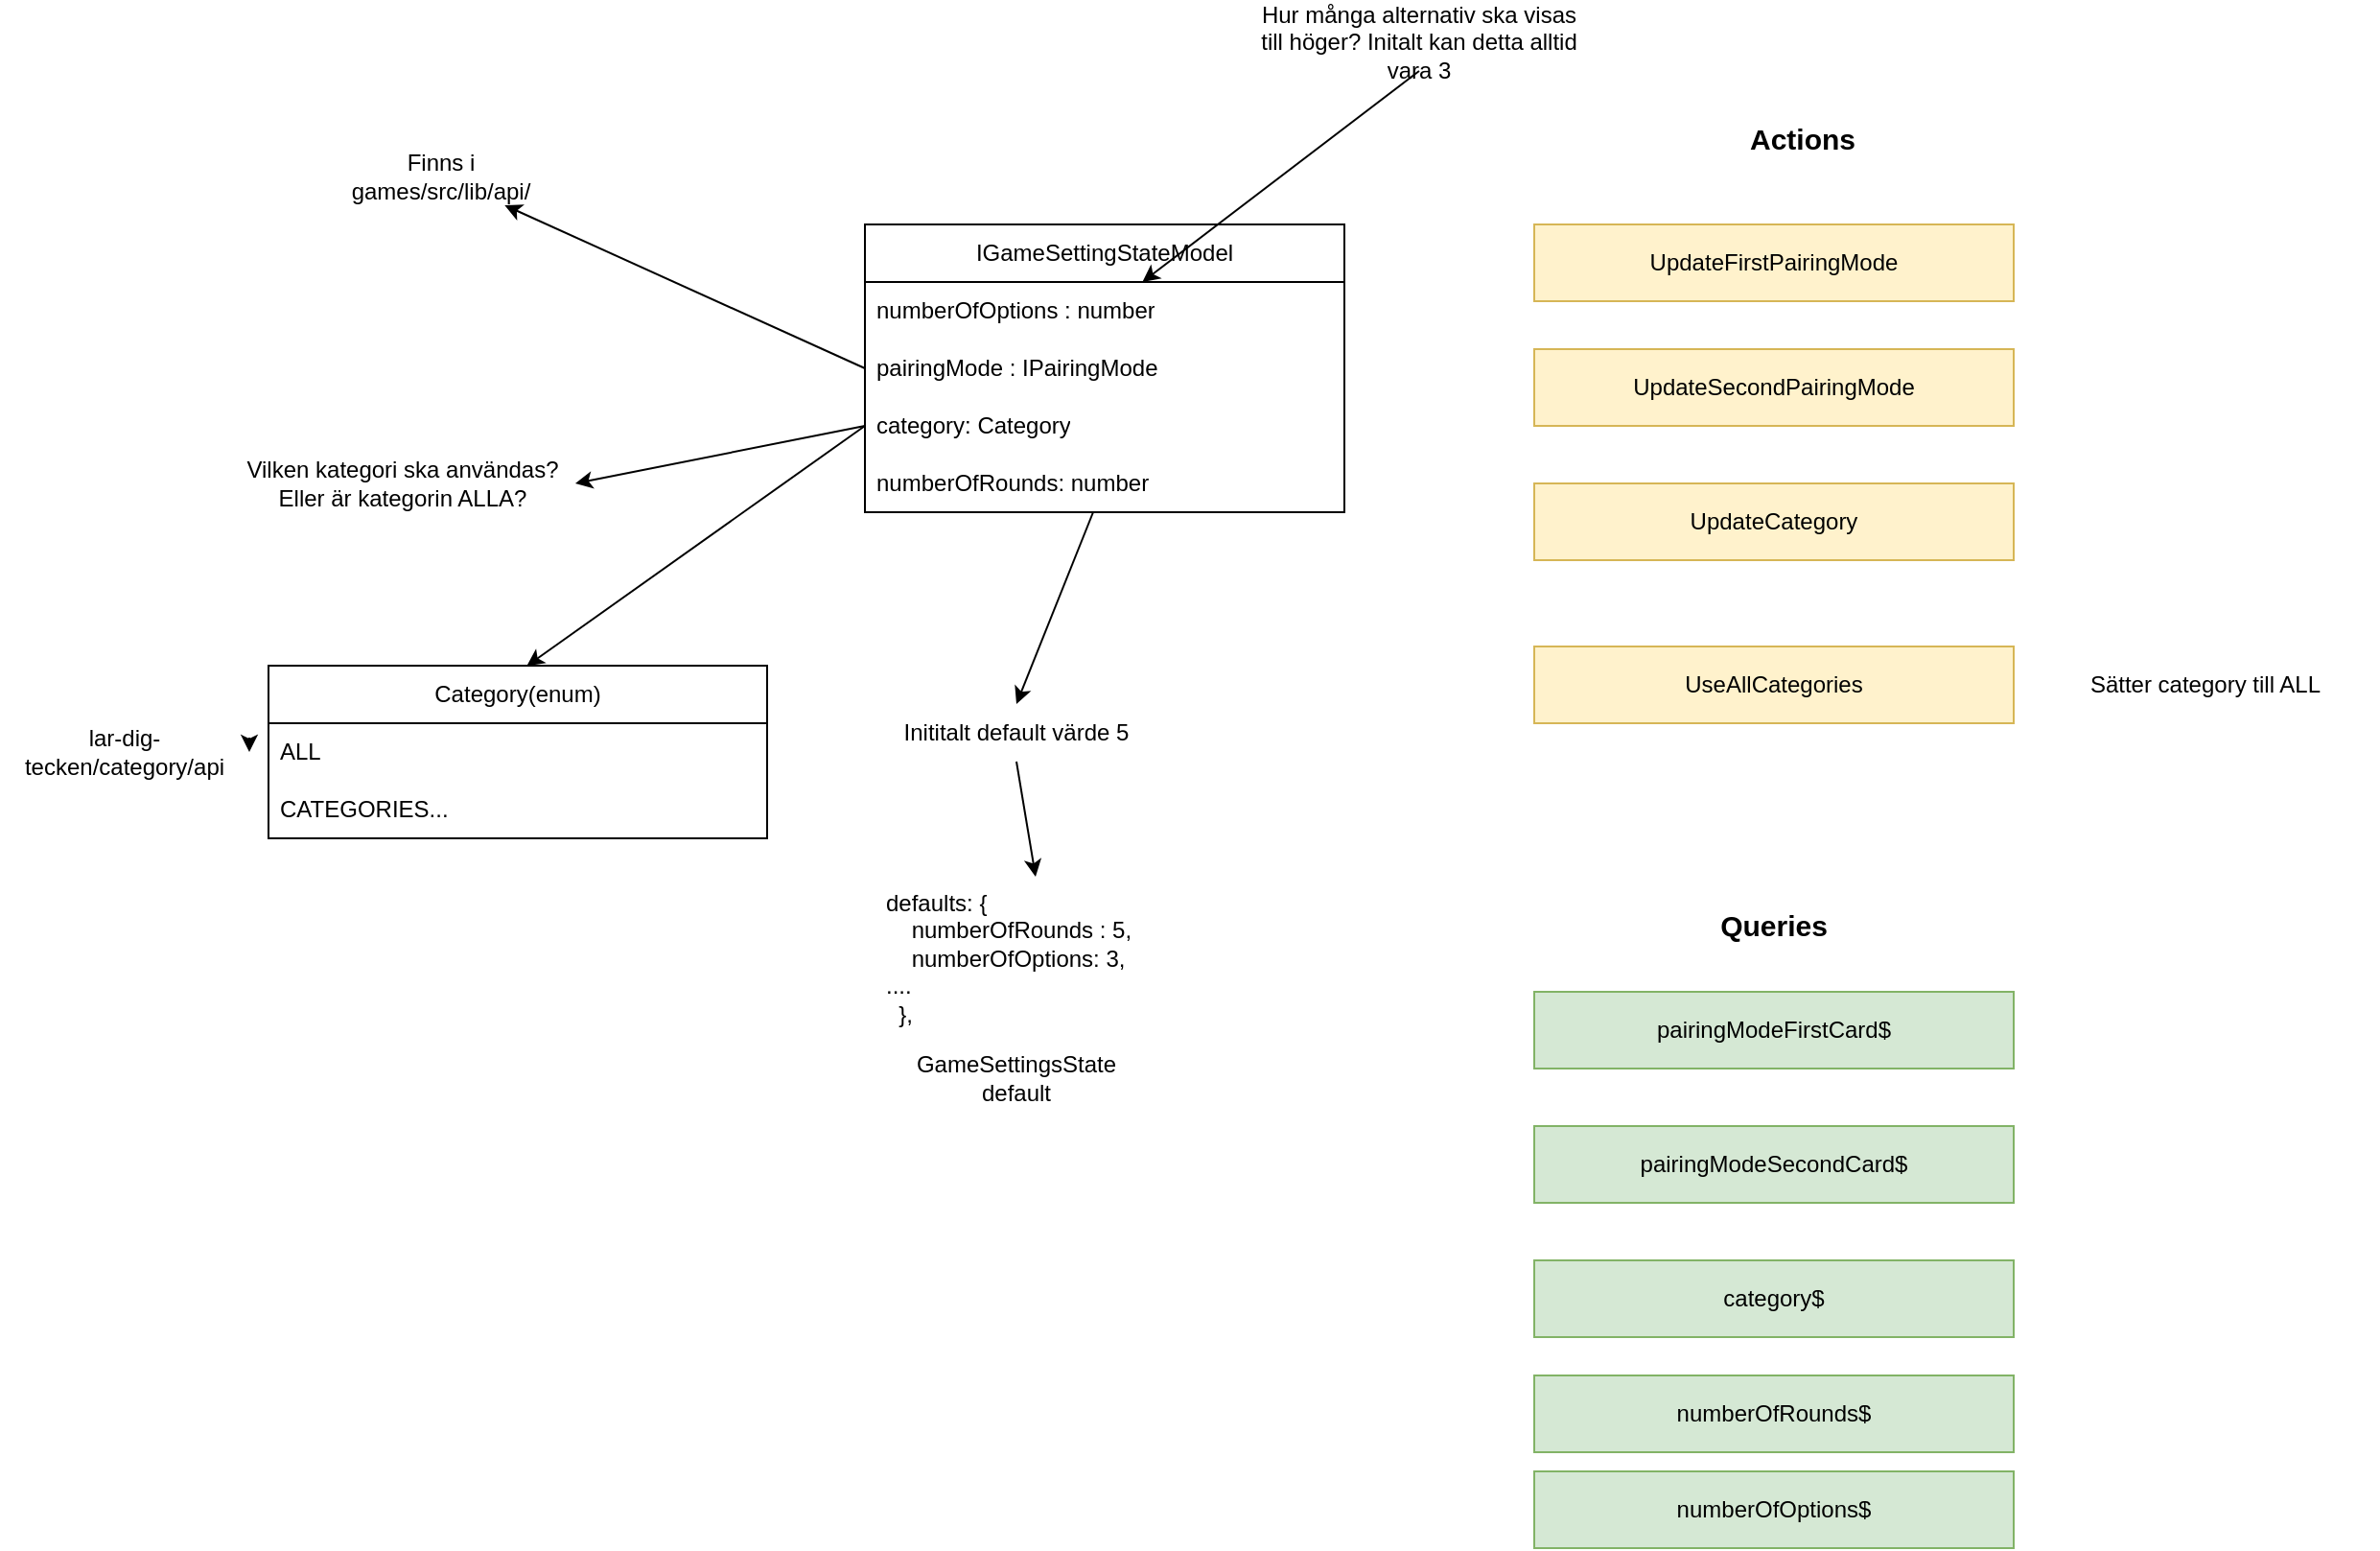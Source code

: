 <mxfile version="26.0.4">
  <diagram name="Page-1" id="s5rMhTjdRxjyFMEfEs4i">
    <mxGraphModel dx="2887" dy="825" grid="1" gridSize="10" guides="1" tooltips="1" connect="1" arrows="1" fold="1" page="1" pageScale="1" pageWidth="850" pageHeight="1100" math="0" shadow="0">
      <root>
        <mxCell id="0" />
        <mxCell id="1" parent="0" />
        <object label="IGameSettingStateModel" test="" id="faZzzhadOM_wpmxJfnYH-6">
          <mxCell style="swimlane;fontStyle=0;childLayout=stackLayout;horizontal=1;startSize=30;horizontalStack=0;resizeParent=1;resizeParentMax=0;resizeLast=0;collapsible=1;marginBottom=0;whiteSpace=wrap;html=1;" vertex="1" parent="1">
            <mxGeometry x="41" y="160" width="250" height="150" as="geometry" />
          </mxCell>
        </object>
        <mxCell id="faZzzhadOM_wpmxJfnYH-7" value="numberOfOptions : number" style="text;strokeColor=none;fillColor=none;align=left;verticalAlign=middle;spacingLeft=4;spacingRight=4;overflow=hidden;points=[[0,0.5],[1,0.5]];portConstraint=eastwest;rotatable=0;whiteSpace=wrap;html=1;" vertex="1" parent="faZzzhadOM_wpmxJfnYH-6">
          <mxGeometry y="30" width="250" height="30" as="geometry" />
        </mxCell>
        <mxCell id="faZzzhadOM_wpmxJfnYH-8" value="pairingMode : IPairingMode" style="text;strokeColor=none;fillColor=none;align=left;verticalAlign=middle;spacingLeft=4;spacingRight=4;overflow=hidden;points=[[0,0.5],[1,0.5]];portConstraint=eastwest;rotatable=0;whiteSpace=wrap;html=1;" vertex="1" parent="faZzzhadOM_wpmxJfnYH-6">
          <mxGeometry y="60" width="250" height="30" as="geometry" />
        </mxCell>
        <object label="category: Category" selectedCategory="Category" id="faZzzhadOM_wpmxJfnYH-9">
          <mxCell style="text;strokeColor=none;fillColor=none;align=left;verticalAlign=middle;spacingLeft=4;spacingRight=4;overflow=hidden;points=[[0,0.5],[1,0.5]];portConstraint=eastwest;rotatable=0;whiteSpace=wrap;html=1;" vertex="1" parent="faZzzhadOM_wpmxJfnYH-6">
            <mxGeometry y="90" width="250" height="30" as="geometry" />
          </mxCell>
        </object>
        <object label="numberOfRounds: number" selectedCategory="Category" id="faZzzhadOM_wpmxJfnYH-27">
          <mxCell style="text;strokeColor=none;fillColor=none;align=left;verticalAlign=middle;spacingLeft=4;spacingRight=4;overflow=hidden;points=[[0,0.5],[1,0.5]];portConstraint=eastwest;rotatable=0;whiteSpace=wrap;html=1;" vertex="1" parent="faZzzhadOM_wpmxJfnYH-6">
            <mxGeometry y="120" width="250" height="30" as="geometry" />
          </mxCell>
        </object>
        <mxCell id="faZzzhadOM_wpmxJfnYH-14" value="" style="endArrow=classic;html=1;rounded=0;exitX=0;exitY=0.5;exitDx=0;exitDy=0;" edge="1" parent="1" source="faZzzhadOM_wpmxJfnYH-8" target="faZzzhadOM_wpmxJfnYH-15">
          <mxGeometry width="50" height="50" relative="1" as="geometry">
            <mxPoint x="-140" y="220" as="sourcePoint" />
            <mxPoint x="50" y="240" as="targetPoint" />
          </mxGeometry>
        </mxCell>
        <mxCell id="faZzzhadOM_wpmxJfnYH-15" value="Finns i games/src/lib/api/" style="text;html=1;align=center;verticalAlign=middle;whiteSpace=wrap;rounded=0;" vertex="1" parent="1">
          <mxGeometry x="-230" y="120" width="100" height="30" as="geometry" />
        </mxCell>
        <mxCell id="faZzzhadOM_wpmxJfnYH-16" value="Hur många alternativ ska visas till höger? Initalt kan detta alltid vara 3" style="text;html=1;align=center;verticalAlign=middle;whiteSpace=wrap;rounded=0;" vertex="1" parent="1">
          <mxGeometry x="240" y="50" width="180" height="30" as="geometry" />
        </mxCell>
        <mxCell id="faZzzhadOM_wpmxJfnYH-17" value="" style="endArrow=classic;html=1;rounded=0;exitX=0.5;exitY=1;exitDx=0;exitDy=0;" edge="1" parent="1" source="faZzzhadOM_wpmxJfnYH-16" target="faZzzhadOM_wpmxJfnYH-7">
          <mxGeometry width="50" height="50" relative="1" as="geometry">
            <mxPoint x="150" y="120" as="sourcePoint" />
            <mxPoint x="200" y="70" as="targetPoint" />
          </mxGeometry>
        </mxCell>
        <mxCell id="faZzzhadOM_wpmxJfnYH-18" value="Category(enum)" style="swimlane;fontStyle=0;childLayout=stackLayout;horizontal=1;startSize=30;horizontalStack=0;resizeParent=1;resizeParentMax=0;resizeLast=0;collapsible=1;marginBottom=0;whiteSpace=wrap;html=1;" vertex="1" parent="1">
          <mxGeometry x="-270" y="390" width="260" height="90" as="geometry" />
        </mxCell>
        <mxCell id="faZzzhadOM_wpmxJfnYH-19" value="ALL" style="text;strokeColor=none;fillColor=none;align=left;verticalAlign=middle;spacingLeft=4;spacingRight=4;overflow=hidden;points=[[0,0.5],[1,0.5]];portConstraint=eastwest;rotatable=0;whiteSpace=wrap;html=1;" vertex="1" parent="faZzzhadOM_wpmxJfnYH-18">
          <mxGeometry y="30" width="260" height="30" as="geometry" />
        </mxCell>
        <mxCell id="faZzzhadOM_wpmxJfnYH-20" value="CATEGORIES..." style="text;strokeColor=none;fillColor=none;align=left;verticalAlign=middle;spacingLeft=4;spacingRight=4;overflow=hidden;points=[[0,0.5],[1,0.5]];portConstraint=eastwest;rotatable=0;whiteSpace=wrap;html=1;" vertex="1" parent="faZzzhadOM_wpmxJfnYH-18">
          <mxGeometry y="60" width="260" height="30" as="geometry" />
        </mxCell>
        <mxCell id="faZzzhadOM_wpmxJfnYH-22" value="lar-dig-tecken/category/api" style="text;html=1;align=center;verticalAlign=middle;whiteSpace=wrap;rounded=0;" vertex="1" parent="1">
          <mxGeometry x="-410" y="420" width="130" height="30" as="geometry" />
        </mxCell>
        <mxCell id="faZzzhadOM_wpmxJfnYH-23" style="edgeStyle=orthogonalEdgeStyle;rounded=0;orthogonalLoop=1;jettySize=auto;html=1;exitX=1;exitY=0.25;exitDx=0;exitDy=0;entryX=1;entryY=0.5;entryDx=0;entryDy=0;" edge="1" parent="1" source="faZzzhadOM_wpmxJfnYH-22" target="faZzzhadOM_wpmxJfnYH-22">
          <mxGeometry relative="1" as="geometry" />
        </mxCell>
        <mxCell id="faZzzhadOM_wpmxJfnYH-25" value="Vilken kategori ska användas? Eller är kategorin ALLA?" style="text;html=1;align=center;verticalAlign=middle;whiteSpace=wrap;rounded=0;" vertex="1" parent="1">
          <mxGeometry x="-290" y="280" width="180" height="30" as="geometry" />
        </mxCell>
        <mxCell id="faZzzhadOM_wpmxJfnYH-26" value="" style="endArrow=classic;html=1;rounded=0;entryX=1;entryY=0.5;entryDx=0;entryDy=0;exitX=0;exitY=0.5;exitDx=0;exitDy=0;" edge="1" parent="1" source="faZzzhadOM_wpmxJfnYH-9" target="faZzzhadOM_wpmxJfnYH-25">
          <mxGeometry width="50" height="50" relative="1" as="geometry">
            <mxPoint x="-40" y="420" as="sourcePoint" />
            <mxPoint x="10" y="370" as="targetPoint" />
          </mxGeometry>
        </mxCell>
        <mxCell id="faZzzhadOM_wpmxJfnYH-28" value="Inititalt default värde 5" style="text;html=1;align=center;verticalAlign=middle;whiteSpace=wrap;rounded=0;" vertex="1" parent="1">
          <mxGeometry x="30" y="410" width="180" height="30" as="geometry" />
        </mxCell>
        <mxCell id="faZzzhadOM_wpmxJfnYH-29" value="" style="endArrow=classic;html=1;rounded=0;entryX=0.5;entryY=0;entryDx=0;entryDy=0;" edge="1" parent="1" source="faZzzhadOM_wpmxJfnYH-27" target="faZzzhadOM_wpmxJfnYH-28">
          <mxGeometry width="50" height="50" relative="1" as="geometry">
            <mxPoint x="50" y="275" as="sourcePoint" />
            <mxPoint x="-20" y="345" as="targetPoint" />
          </mxGeometry>
        </mxCell>
        <mxCell id="faZzzhadOM_wpmxJfnYH-31" value="" style="endArrow=classic;html=1;rounded=0;entryX=0.518;entryY=0.002;entryDx=0;entryDy=0;entryPerimeter=0;exitX=0;exitY=0.5;exitDx=0;exitDy=0;" edge="1" parent="1" source="faZzzhadOM_wpmxJfnYH-9" target="faZzzhadOM_wpmxJfnYH-18">
          <mxGeometry width="50" height="50" relative="1" as="geometry">
            <mxPoint x="330" y="310" as="sourcePoint" />
            <mxPoint x="380" y="260" as="targetPoint" />
          </mxGeometry>
        </mxCell>
        <mxCell id="faZzzhadOM_wpmxJfnYH-33" value="UpdateFirstPairingMode" style="text;html=1;align=center;verticalAlign=middle;whiteSpace=wrap;rounded=0;fillColor=#fff2cc;strokeColor=#d6b656;" vertex="1" parent="1">
          <mxGeometry x="390" y="160" width="250" height="40" as="geometry" />
        </mxCell>
        <mxCell id="faZzzhadOM_wpmxJfnYH-34" value="UpdateSecond&lt;span style=&quot;background-color: transparent; color: light-dark(rgb(0, 0, 0), rgb(255, 255, 255));&quot;&gt;PairingMode&lt;/span&gt;" style="text;html=1;align=center;verticalAlign=middle;whiteSpace=wrap;rounded=0;fillColor=#fff2cc;strokeColor=#d6b656;" vertex="1" parent="1">
          <mxGeometry x="390" y="225" width="250" height="40" as="geometry" />
        </mxCell>
        <mxCell id="faZzzhadOM_wpmxJfnYH-35" value="UpdateCategory" style="text;html=1;align=center;verticalAlign=middle;whiteSpace=wrap;rounded=0;fillColor=#fff2cc;strokeColor=#d6b656;" vertex="1" parent="1">
          <mxGeometry x="390" y="295" width="250" height="40" as="geometry" />
        </mxCell>
        <mxCell id="faZzzhadOM_wpmxJfnYH-36" value="Actions" style="text;html=1;align=center;verticalAlign=middle;whiteSpace=wrap;rounded=0;fontStyle=1;fontSize=15;" vertex="1" parent="1">
          <mxGeometry x="500" y="100" width="60" height="30" as="geometry" />
        </mxCell>
        <mxCell id="faZzzhadOM_wpmxJfnYH-37" value="Queries" style="text;html=1;align=center;verticalAlign=middle;whiteSpace=wrap;rounded=0;fontStyle=1;fontSize=15;" vertex="1" parent="1">
          <mxGeometry x="485" y="510" width="60" height="30" as="geometry" />
        </mxCell>
        <mxCell id="faZzzhadOM_wpmxJfnYH-38" value="pairingModeFirstCard$" style="text;html=1;align=center;verticalAlign=middle;whiteSpace=wrap;rounded=0;fillColor=#d5e8d4;strokeColor=#82b366;" vertex="1" parent="1">
          <mxGeometry x="390" y="560" width="250" height="40" as="geometry" />
        </mxCell>
        <mxCell id="faZzzhadOM_wpmxJfnYH-39" value="pairingModeSecondCard$" style="text;html=1;align=center;verticalAlign=middle;whiteSpace=wrap;rounded=0;fillColor=#d5e8d4;strokeColor=#82b366;" vertex="1" parent="1">
          <mxGeometry x="390" y="630" width="250" height="40" as="geometry" />
        </mxCell>
        <mxCell id="faZzzhadOM_wpmxJfnYH-40" value="category$" style="text;html=1;align=center;verticalAlign=middle;whiteSpace=wrap;rounded=0;fillColor=#d5e8d4;strokeColor=#82b366;" vertex="1" parent="1">
          <mxGeometry x="390" y="700" width="250" height="40" as="geometry" />
        </mxCell>
        <mxCell id="faZzzhadOM_wpmxJfnYH-41" value="numberOfRounds$" style="text;html=1;align=center;verticalAlign=middle;whiteSpace=wrap;rounded=0;fillColor=#d5e8d4;strokeColor=#82b366;" vertex="1" parent="1">
          <mxGeometry x="390" y="760" width="250" height="40" as="geometry" />
        </mxCell>
        <mxCell id="faZzzhadOM_wpmxJfnYH-42" value="defaults: {&#xa;    numberOfRounds : 5,&#xa;    numberOfOptions: 3,&#xa;....&#xa;  }," style="text;whiteSpace=wrap;" vertex="1" parent="1">
          <mxGeometry x="50" y="500" width="160" height="80" as="geometry" />
        </mxCell>
        <mxCell id="faZzzhadOM_wpmxJfnYH-43" value="" style="endArrow=classic;html=1;rounded=0;entryX=0.5;entryY=0;entryDx=0;entryDy=0;exitX=0.5;exitY=1;exitDx=0;exitDy=0;" edge="1" parent="1" source="faZzzhadOM_wpmxJfnYH-28" target="faZzzhadOM_wpmxJfnYH-42">
          <mxGeometry width="50" height="50" relative="1" as="geometry">
            <mxPoint x="-220" y="400" as="sourcePoint" />
            <mxPoint x="-170" y="350" as="targetPoint" />
          </mxGeometry>
        </mxCell>
        <mxCell id="faZzzhadOM_wpmxJfnYH-44" value="GameSettingsState default" style="text;html=1;align=center;verticalAlign=middle;whiteSpace=wrap;rounded=0;" vertex="1" parent="1">
          <mxGeometry x="55" y="590" width="130" height="30" as="geometry" />
        </mxCell>
        <mxCell id="faZzzhadOM_wpmxJfnYH-45" value="numberOfOptions$" style="text;html=1;align=center;verticalAlign=middle;whiteSpace=wrap;rounded=0;fillColor=#d5e8d4;strokeColor=#82b366;" vertex="1" parent="1">
          <mxGeometry x="390" y="810" width="250" height="40" as="geometry" />
        </mxCell>
        <mxCell id="faZzzhadOM_wpmxJfnYH-47" value="UseAllCategories" style="text;html=1;align=center;verticalAlign=middle;whiteSpace=wrap;rounded=0;fillColor=#fff2cc;strokeColor=#d6b656;" vertex="1" parent="1">
          <mxGeometry x="390" y="380" width="250" height="40" as="geometry" />
        </mxCell>
        <mxCell id="faZzzhadOM_wpmxJfnYH-48" value="Sätter category till ALL" style="text;html=1;align=center;verticalAlign=middle;whiteSpace=wrap;rounded=0;" vertex="1" parent="1">
          <mxGeometry x="650" y="385" width="180" height="30" as="geometry" />
        </mxCell>
      </root>
    </mxGraphModel>
  </diagram>
</mxfile>
